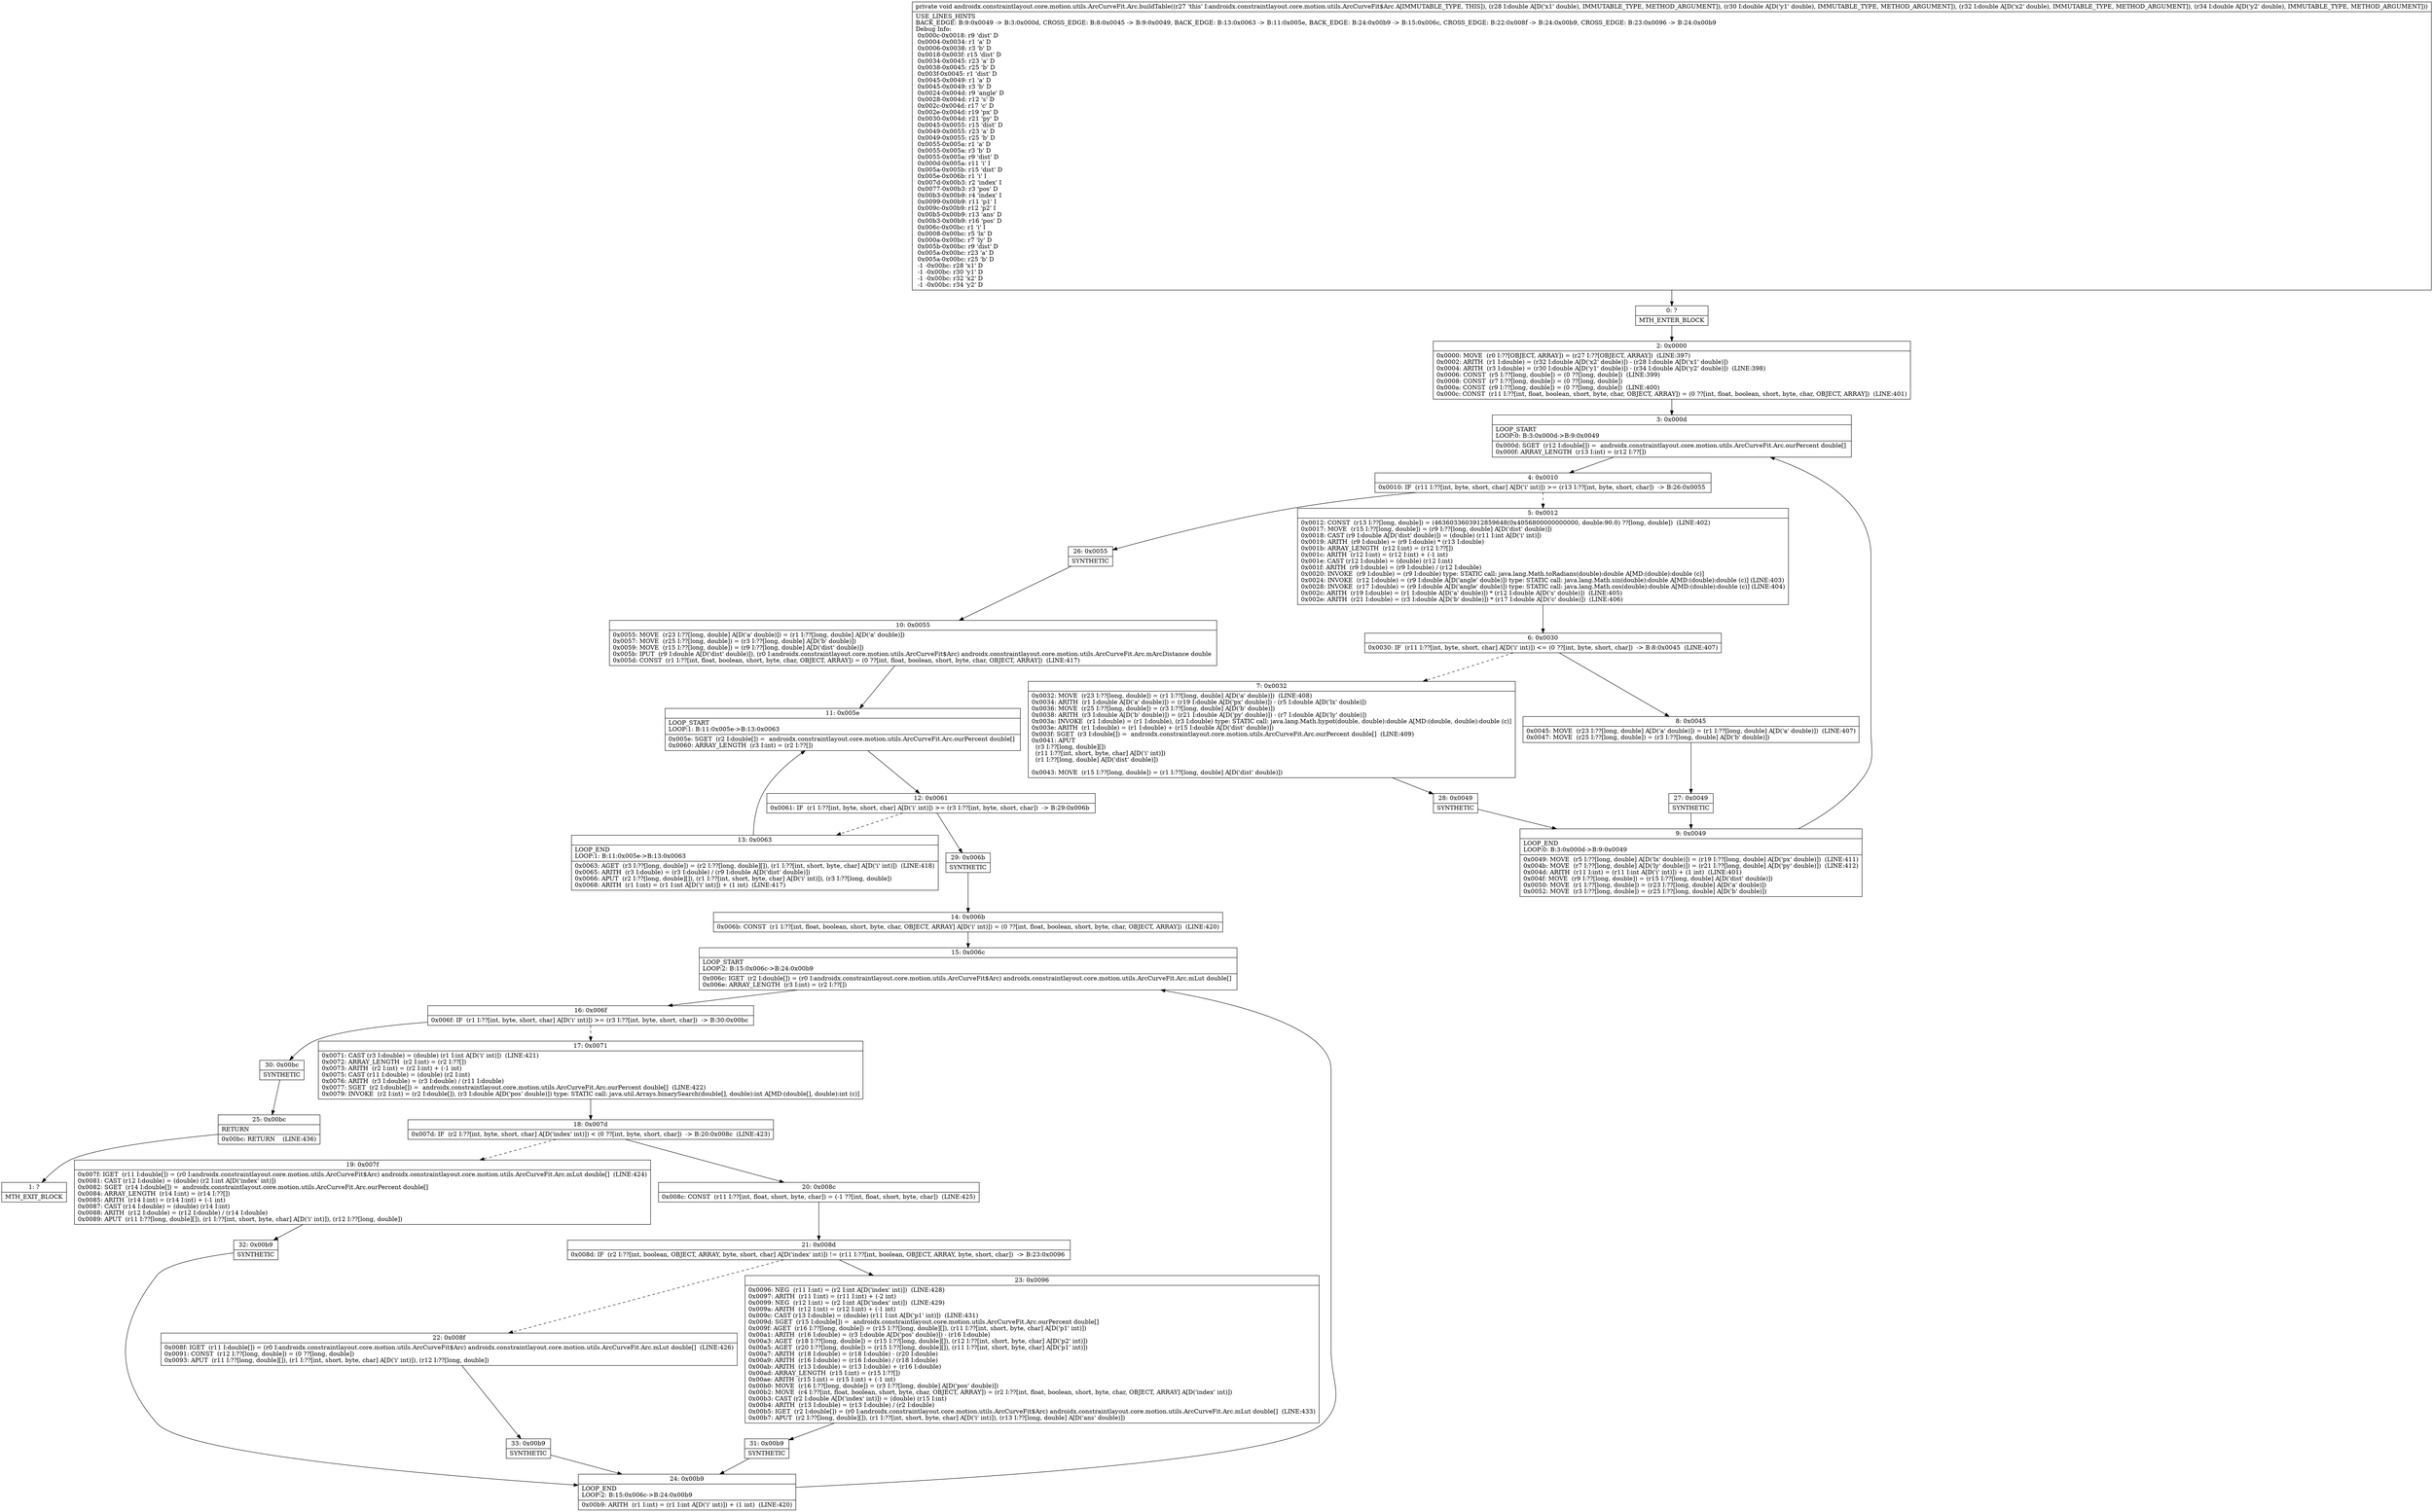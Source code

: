 digraph "CFG forandroidx.constraintlayout.core.motion.utils.ArcCurveFit.Arc.buildTable(DDDD)V" {
Node_0 [shape=record,label="{0\:\ ?|MTH_ENTER_BLOCK\l}"];
Node_2 [shape=record,label="{2\:\ 0x0000|0x0000: MOVE  (r0 I:??[OBJECT, ARRAY]) = (r27 I:??[OBJECT, ARRAY])  (LINE:397)\l0x0002: ARITH  (r1 I:double) = (r32 I:double A[D('x2' double)]) \- (r28 I:double A[D('x1' double)]) \l0x0004: ARITH  (r3 I:double) = (r30 I:double A[D('y1' double)]) \- (r34 I:double A[D('y2' double)])  (LINE:398)\l0x0006: CONST  (r5 I:??[long, double]) = (0 ??[long, double])  (LINE:399)\l0x0008: CONST  (r7 I:??[long, double]) = (0 ??[long, double]) \l0x000a: CONST  (r9 I:??[long, double]) = (0 ??[long, double])  (LINE:400)\l0x000c: CONST  (r11 I:??[int, float, boolean, short, byte, char, OBJECT, ARRAY]) = (0 ??[int, float, boolean, short, byte, char, OBJECT, ARRAY])  (LINE:401)\l}"];
Node_3 [shape=record,label="{3\:\ 0x000d|LOOP_START\lLOOP:0: B:3:0x000d\-\>B:9:0x0049\l|0x000d: SGET  (r12 I:double[]) =  androidx.constraintlayout.core.motion.utils.ArcCurveFit.Arc.ourPercent double[] \l0x000f: ARRAY_LENGTH  (r13 I:int) = (r12 I:??[]) \l}"];
Node_4 [shape=record,label="{4\:\ 0x0010|0x0010: IF  (r11 I:??[int, byte, short, char] A[D('i' int)]) \>= (r13 I:??[int, byte, short, char])  \-\> B:26:0x0055 \l}"];
Node_5 [shape=record,label="{5\:\ 0x0012|0x0012: CONST  (r13 I:??[long, double]) = (4636033603912859648(0x4056800000000000, double:90.0) ??[long, double])  (LINE:402)\l0x0017: MOVE  (r15 I:??[long, double]) = (r9 I:??[long, double] A[D('dist' double)]) \l0x0018: CAST (r9 I:double A[D('dist' double)]) = (double) (r11 I:int A[D('i' int)]) \l0x0019: ARITH  (r9 I:double) = (r9 I:double) * (r13 I:double) \l0x001b: ARRAY_LENGTH  (r12 I:int) = (r12 I:??[]) \l0x001c: ARITH  (r12 I:int) = (r12 I:int) + (\-1 int) \l0x001e: CAST (r12 I:double) = (double) (r12 I:int) \l0x001f: ARITH  (r9 I:double) = (r9 I:double) \/ (r12 I:double) \l0x0020: INVOKE  (r9 I:double) = (r9 I:double) type: STATIC call: java.lang.Math.toRadians(double):double A[MD:(double):double (c)]\l0x0024: INVOKE  (r12 I:double) = (r9 I:double A[D('angle' double)]) type: STATIC call: java.lang.Math.sin(double):double A[MD:(double):double (c)] (LINE:403)\l0x0028: INVOKE  (r17 I:double) = (r9 I:double A[D('angle' double)]) type: STATIC call: java.lang.Math.cos(double):double A[MD:(double):double (c)] (LINE:404)\l0x002c: ARITH  (r19 I:double) = (r1 I:double A[D('a' double)]) * (r12 I:double A[D('s' double)])  (LINE:405)\l0x002e: ARITH  (r21 I:double) = (r3 I:double A[D('b' double)]) * (r17 I:double A[D('c' double)])  (LINE:406)\l}"];
Node_6 [shape=record,label="{6\:\ 0x0030|0x0030: IF  (r11 I:??[int, byte, short, char] A[D('i' int)]) \<= (0 ??[int, byte, short, char])  \-\> B:8:0x0045  (LINE:407)\l}"];
Node_7 [shape=record,label="{7\:\ 0x0032|0x0032: MOVE  (r23 I:??[long, double]) = (r1 I:??[long, double] A[D('a' double)])  (LINE:408)\l0x0034: ARITH  (r1 I:double A[D('a' double)]) = (r19 I:double A[D('px' double)]) \- (r5 I:double A[D('lx' double)]) \l0x0036: MOVE  (r25 I:??[long, double]) = (r3 I:??[long, double] A[D('b' double)]) \l0x0038: ARITH  (r3 I:double A[D('b' double)]) = (r21 I:double A[D('py' double)]) \- (r7 I:double A[D('ly' double)]) \l0x003a: INVOKE  (r1 I:double) = (r1 I:double), (r3 I:double) type: STATIC call: java.lang.Math.hypot(double, double):double A[MD:(double, double):double (c)]\l0x003e: ARITH  (r1 I:double) = (r1 I:double) + (r15 I:double A[D('dist' double)]) \l0x003f: SGET  (r3 I:double[]) =  androidx.constraintlayout.core.motion.utils.ArcCurveFit.Arc.ourPercent double[]  (LINE:409)\l0x0041: APUT  \l  (r3 I:??[long, double][])\l  (r11 I:??[int, short, byte, char] A[D('i' int)])\l  (r1 I:??[long, double] A[D('dist' double)])\l \l0x0043: MOVE  (r15 I:??[long, double]) = (r1 I:??[long, double] A[D('dist' double)]) \l}"];
Node_28 [shape=record,label="{28\:\ 0x0049|SYNTHETIC\l}"];
Node_9 [shape=record,label="{9\:\ 0x0049|LOOP_END\lLOOP:0: B:3:0x000d\-\>B:9:0x0049\l|0x0049: MOVE  (r5 I:??[long, double] A[D('lx' double)]) = (r19 I:??[long, double] A[D('px' double)])  (LINE:411)\l0x004b: MOVE  (r7 I:??[long, double] A[D('ly' double)]) = (r21 I:??[long, double] A[D('py' double)])  (LINE:412)\l0x004d: ARITH  (r11 I:int) = (r11 I:int A[D('i' int)]) + (1 int)  (LINE:401)\l0x004f: MOVE  (r9 I:??[long, double]) = (r15 I:??[long, double] A[D('dist' double)]) \l0x0050: MOVE  (r1 I:??[long, double]) = (r23 I:??[long, double] A[D('a' double)]) \l0x0052: MOVE  (r3 I:??[long, double]) = (r25 I:??[long, double] A[D('b' double)]) \l}"];
Node_8 [shape=record,label="{8\:\ 0x0045|0x0045: MOVE  (r23 I:??[long, double] A[D('a' double)]) = (r1 I:??[long, double] A[D('a' double)])  (LINE:407)\l0x0047: MOVE  (r25 I:??[long, double]) = (r3 I:??[long, double] A[D('b' double)]) \l}"];
Node_27 [shape=record,label="{27\:\ 0x0049|SYNTHETIC\l}"];
Node_26 [shape=record,label="{26\:\ 0x0055|SYNTHETIC\l}"];
Node_10 [shape=record,label="{10\:\ 0x0055|0x0055: MOVE  (r23 I:??[long, double] A[D('a' double)]) = (r1 I:??[long, double] A[D('a' double)]) \l0x0057: MOVE  (r25 I:??[long, double]) = (r3 I:??[long, double] A[D('b' double)]) \l0x0059: MOVE  (r15 I:??[long, double]) = (r9 I:??[long, double] A[D('dist' double)]) \l0x005b: IPUT  (r9 I:double A[D('dist' double)]), (r0 I:androidx.constraintlayout.core.motion.utils.ArcCurveFit$Arc) androidx.constraintlayout.core.motion.utils.ArcCurveFit.Arc.mArcDistance double \l0x005d: CONST  (r1 I:??[int, float, boolean, short, byte, char, OBJECT, ARRAY]) = (0 ??[int, float, boolean, short, byte, char, OBJECT, ARRAY])  (LINE:417)\l}"];
Node_11 [shape=record,label="{11\:\ 0x005e|LOOP_START\lLOOP:1: B:11:0x005e\-\>B:13:0x0063\l|0x005e: SGET  (r2 I:double[]) =  androidx.constraintlayout.core.motion.utils.ArcCurveFit.Arc.ourPercent double[] \l0x0060: ARRAY_LENGTH  (r3 I:int) = (r2 I:??[]) \l}"];
Node_12 [shape=record,label="{12\:\ 0x0061|0x0061: IF  (r1 I:??[int, byte, short, char] A[D('i' int)]) \>= (r3 I:??[int, byte, short, char])  \-\> B:29:0x006b \l}"];
Node_13 [shape=record,label="{13\:\ 0x0063|LOOP_END\lLOOP:1: B:11:0x005e\-\>B:13:0x0063\l|0x0063: AGET  (r3 I:??[long, double]) = (r2 I:??[long, double][]), (r1 I:??[int, short, byte, char] A[D('i' int)])  (LINE:418)\l0x0065: ARITH  (r3 I:double) = (r3 I:double) \/ (r9 I:double A[D('dist' double)]) \l0x0066: APUT  (r2 I:??[long, double][]), (r1 I:??[int, short, byte, char] A[D('i' int)]), (r3 I:??[long, double]) \l0x0068: ARITH  (r1 I:int) = (r1 I:int A[D('i' int)]) + (1 int)  (LINE:417)\l}"];
Node_29 [shape=record,label="{29\:\ 0x006b|SYNTHETIC\l}"];
Node_14 [shape=record,label="{14\:\ 0x006b|0x006b: CONST  (r1 I:??[int, float, boolean, short, byte, char, OBJECT, ARRAY] A[D('i' int)]) = (0 ??[int, float, boolean, short, byte, char, OBJECT, ARRAY])  (LINE:420)\l}"];
Node_15 [shape=record,label="{15\:\ 0x006c|LOOP_START\lLOOP:2: B:15:0x006c\-\>B:24:0x00b9\l|0x006c: IGET  (r2 I:double[]) = (r0 I:androidx.constraintlayout.core.motion.utils.ArcCurveFit$Arc) androidx.constraintlayout.core.motion.utils.ArcCurveFit.Arc.mLut double[] \l0x006e: ARRAY_LENGTH  (r3 I:int) = (r2 I:??[]) \l}"];
Node_16 [shape=record,label="{16\:\ 0x006f|0x006f: IF  (r1 I:??[int, byte, short, char] A[D('i' int)]) \>= (r3 I:??[int, byte, short, char])  \-\> B:30:0x00bc \l}"];
Node_17 [shape=record,label="{17\:\ 0x0071|0x0071: CAST (r3 I:double) = (double) (r1 I:int A[D('i' int)])  (LINE:421)\l0x0072: ARRAY_LENGTH  (r2 I:int) = (r2 I:??[]) \l0x0073: ARITH  (r2 I:int) = (r2 I:int) + (\-1 int) \l0x0075: CAST (r11 I:double) = (double) (r2 I:int) \l0x0076: ARITH  (r3 I:double) = (r3 I:double) \/ (r11 I:double) \l0x0077: SGET  (r2 I:double[]) =  androidx.constraintlayout.core.motion.utils.ArcCurveFit.Arc.ourPercent double[]  (LINE:422)\l0x0079: INVOKE  (r2 I:int) = (r2 I:double[]), (r3 I:double A[D('pos' double)]) type: STATIC call: java.util.Arrays.binarySearch(double[], double):int A[MD:(double[], double):int (c)]\l}"];
Node_18 [shape=record,label="{18\:\ 0x007d|0x007d: IF  (r2 I:??[int, byte, short, char] A[D('index' int)]) \< (0 ??[int, byte, short, char])  \-\> B:20:0x008c  (LINE:423)\l}"];
Node_19 [shape=record,label="{19\:\ 0x007f|0x007f: IGET  (r11 I:double[]) = (r0 I:androidx.constraintlayout.core.motion.utils.ArcCurveFit$Arc) androidx.constraintlayout.core.motion.utils.ArcCurveFit.Arc.mLut double[]  (LINE:424)\l0x0081: CAST (r12 I:double) = (double) (r2 I:int A[D('index' int)]) \l0x0082: SGET  (r14 I:double[]) =  androidx.constraintlayout.core.motion.utils.ArcCurveFit.Arc.ourPercent double[] \l0x0084: ARRAY_LENGTH  (r14 I:int) = (r14 I:??[]) \l0x0085: ARITH  (r14 I:int) = (r14 I:int) + (\-1 int) \l0x0087: CAST (r14 I:double) = (double) (r14 I:int) \l0x0088: ARITH  (r12 I:double) = (r12 I:double) \/ (r14 I:double) \l0x0089: APUT  (r11 I:??[long, double][]), (r1 I:??[int, short, byte, char] A[D('i' int)]), (r12 I:??[long, double]) \l}"];
Node_32 [shape=record,label="{32\:\ 0x00b9|SYNTHETIC\l}"];
Node_24 [shape=record,label="{24\:\ 0x00b9|LOOP_END\lLOOP:2: B:15:0x006c\-\>B:24:0x00b9\l|0x00b9: ARITH  (r1 I:int) = (r1 I:int A[D('i' int)]) + (1 int)  (LINE:420)\l}"];
Node_20 [shape=record,label="{20\:\ 0x008c|0x008c: CONST  (r11 I:??[int, float, short, byte, char]) = (\-1 ??[int, float, short, byte, char])  (LINE:425)\l}"];
Node_21 [shape=record,label="{21\:\ 0x008d|0x008d: IF  (r2 I:??[int, boolean, OBJECT, ARRAY, byte, short, char] A[D('index' int)]) != (r11 I:??[int, boolean, OBJECT, ARRAY, byte, short, char])  \-\> B:23:0x0096 \l}"];
Node_22 [shape=record,label="{22\:\ 0x008f|0x008f: IGET  (r11 I:double[]) = (r0 I:androidx.constraintlayout.core.motion.utils.ArcCurveFit$Arc) androidx.constraintlayout.core.motion.utils.ArcCurveFit.Arc.mLut double[]  (LINE:426)\l0x0091: CONST  (r12 I:??[long, double]) = (0 ??[long, double]) \l0x0093: APUT  (r11 I:??[long, double][]), (r1 I:??[int, short, byte, char] A[D('i' int)]), (r12 I:??[long, double]) \l}"];
Node_33 [shape=record,label="{33\:\ 0x00b9|SYNTHETIC\l}"];
Node_23 [shape=record,label="{23\:\ 0x0096|0x0096: NEG  (r11 I:int) = (r2 I:int A[D('index' int)])  (LINE:428)\l0x0097: ARITH  (r11 I:int) = (r11 I:int) + (\-2 int) \l0x0099: NEG  (r12 I:int) = (r2 I:int A[D('index' int)])  (LINE:429)\l0x009a: ARITH  (r12 I:int) = (r12 I:int) + (\-1 int) \l0x009c: CAST (r13 I:double) = (double) (r11 I:int A[D('p1' int)])  (LINE:431)\l0x009d: SGET  (r15 I:double[]) =  androidx.constraintlayout.core.motion.utils.ArcCurveFit.Arc.ourPercent double[] \l0x009f: AGET  (r16 I:??[long, double]) = (r15 I:??[long, double][]), (r11 I:??[int, short, byte, char] A[D('p1' int)]) \l0x00a1: ARITH  (r16 I:double) = (r3 I:double A[D('pos' double)]) \- (r16 I:double) \l0x00a3: AGET  (r18 I:??[long, double]) = (r15 I:??[long, double][]), (r12 I:??[int, short, byte, char] A[D('p2' int)]) \l0x00a5: AGET  (r20 I:??[long, double]) = (r15 I:??[long, double][]), (r11 I:??[int, short, byte, char] A[D('p1' int)]) \l0x00a7: ARITH  (r18 I:double) = (r18 I:double) \- (r20 I:double) \l0x00a9: ARITH  (r16 I:double) = (r16 I:double) \/ (r18 I:double) \l0x00ab: ARITH  (r13 I:double) = (r13 I:double) + (r16 I:double) \l0x00ad: ARRAY_LENGTH  (r15 I:int) = (r15 I:??[]) \l0x00ae: ARITH  (r15 I:int) = (r15 I:int) + (\-1 int) \l0x00b0: MOVE  (r16 I:??[long, double]) = (r3 I:??[long, double] A[D('pos' double)]) \l0x00b2: MOVE  (r4 I:??[int, float, boolean, short, byte, char, OBJECT, ARRAY]) = (r2 I:??[int, float, boolean, short, byte, char, OBJECT, ARRAY] A[D('index' int)]) \l0x00b3: CAST (r2 I:double A[D('index' int)]) = (double) (r15 I:int) \l0x00b4: ARITH  (r13 I:double) = (r13 I:double) \/ (r2 I:double) \l0x00b5: IGET  (r2 I:double[]) = (r0 I:androidx.constraintlayout.core.motion.utils.ArcCurveFit$Arc) androidx.constraintlayout.core.motion.utils.ArcCurveFit.Arc.mLut double[]  (LINE:433)\l0x00b7: APUT  (r2 I:??[long, double][]), (r1 I:??[int, short, byte, char] A[D('i' int)]), (r13 I:??[long, double] A[D('ans' double)]) \l}"];
Node_31 [shape=record,label="{31\:\ 0x00b9|SYNTHETIC\l}"];
Node_30 [shape=record,label="{30\:\ 0x00bc|SYNTHETIC\l}"];
Node_25 [shape=record,label="{25\:\ 0x00bc|RETURN\l|0x00bc: RETURN    (LINE:436)\l}"];
Node_1 [shape=record,label="{1\:\ ?|MTH_EXIT_BLOCK\l}"];
MethodNode[shape=record,label="{private void androidx.constraintlayout.core.motion.utils.ArcCurveFit.Arc.buildTable((r27 'this' I:androidx.constraintlayout.core.motion.utils.ArcCurveFit$Arc A[IMMUTABLE_TYPE, THIS]), (r28 I:double A[D('x1' double), IMMUTABLE_TYPE, METHOD_ARGUMENT]), (r30 I:double A[D('y1' double), IMMUTABLE_TYPE, METHOD_ARGUMENT]), (r32 I:double A[D('x2' double), IMMUTABLE_TYPE, METHOD_ARGUMENT]), (r34 I:double A[D('y2' double), IMMUTABLE_TYPE, METHOD_ARGUMENT]))  | USE_LINES_HINTS\lBACK_EDGE: B:9:0x0049 \-\> B:3:0x000d, CROSS_EDGE: B:8:0x0045 \-\> B:9:0x0049, BACK_EDGE: B:13:0x0063 \-\> B:11:0x005e, BACK_EDGE: B:24:0x00b9 \-\> B:15:0x006c, CROSS_EDGE: B:22:0x008f \-\> B:24:0x00b9, CROSS_EDGE: B:23:0x0096 \-\> B:24:0x00b9\lDebug Info:\l  0x000c\-0x0018: r9 'dist' D\l  0x0004\-0x0034: r1 'a' D\l  0x0006\-0x0038: r3 'b' D\l  0x0018\-0x003f: r15 'dist' D\l  0x0034\-0x0045: r23 'a' D\l  0x0038\-0x0045: r25 'b' D\l  0x003f\-0x0045: r1 'dist' D\l  0x0045\-0x0049: r1 'a' D\l  0x0045\-0x0049: r3 'b' D\l  0x0024\-0x004d: r9 'angle' D\l  0x0028\-0x004d: r12 's' D\l  0x002c\-0x004d: r17 'c' D\l  0x002e\-0x004d: r19 'px' D\l  0x0030\-0x004d: r21 'py' D\l  0x0045\-0x0055: r15 'dist' D\l  0x0049\-0x0055: r23 'a' D\l  0x0049\-0x0055: r25 'b' D\l  0x0055\-0x005a: r1 'a' D\l  0x0055\-0x005a: r3 'b' D\l  0x0055\-0x005a: r9 'dist' D\l  0x000d\-0x005a: r11 'i' I\l  0x005a\-0x005b: r15 'dist' D\l  0x005e\-0x006b: r1 'i' I\l  0x007d\-0x00b3: r2 'index' I\l  0x0077\-0x00b3: r3 'pos' D\l  0x00b3\-0x00b9: r4 'index' I\l  0x0099\-0x00b9: r11 'p1' I\l  0x009c\-0x00b9: r12 'p2' I\l  0x00b5\-0x00b9: r13 'ans' D\l  0x00b3\-0x00b9: r16 'pos' D\l  0x006c\-0x00bc: r1 'i' I\l  0x0008\-0x00bc: r5 'lx' D\l  0x000a\-0x00bc: r7 'ly' D\l  0x005b\-0x00bc: r9 'dist' D\l  0x005a\-0x00bc: r23 'a' D\l  0x005a\-0x00bc: r25 'b' D\l  \-1 \-0x00bc: r28 'x1' D\l  \-1 \-0x00bc: r30 'y1' D\l  \-1 \-0x00bc: r32 'x2' D\l  \-1 \-0x00bc: r34 'y2' D\l}"];
MethodNode -> Node_0;Node_0 -> Node_2;
Node_2 -> Node_3;
Node_3 -> Node_4;
Node_4 -> Node_5[style=dashed];
Node_4 -> Node_26;
Node_5 -> Node_6;
Node_6 -> Node_7[style=dashed];
Node_6 -> Node_8;
Node_7 -> Node_28;
Node_28 -> Node_9;
Node_9 -> Node_3;
Node_8 -> Node_27;
Node_27 -> Node_9;
Node_26 -> Node_10;
Node_10 -> Node_11;
Node_11 -> Node_12;
Node_12 -> Node_13[style=dashed];
Node_12 -> Node_29;
Node_13 -> Node_11;
Node_29 -> Node_14;
Node_14 -> Node_15;
Node_15 -> Node_16;
Node_16 -> Node_17[style=dashed];
Node_16 -> Node_30;
Node_17 -> Node_18;
Node_18 -> Node_19[style=dashed];
Node_18 -> Node_20;
Node_19 -> Node_32;
Node_32 -> Node_24;
Node_24 -> Node_15;
Node_20 -> Node_21;
Node_21 -> Node_22[style=dashed];
Node_21 -> Node_23;
Node_22 -> Node_33;
Node_33 -> Node_24;
Node_23 -> Node_31;
Node_31 -> Node_24;
Node_30 -> Node_25;
Node_25 -> Node_1;
}

